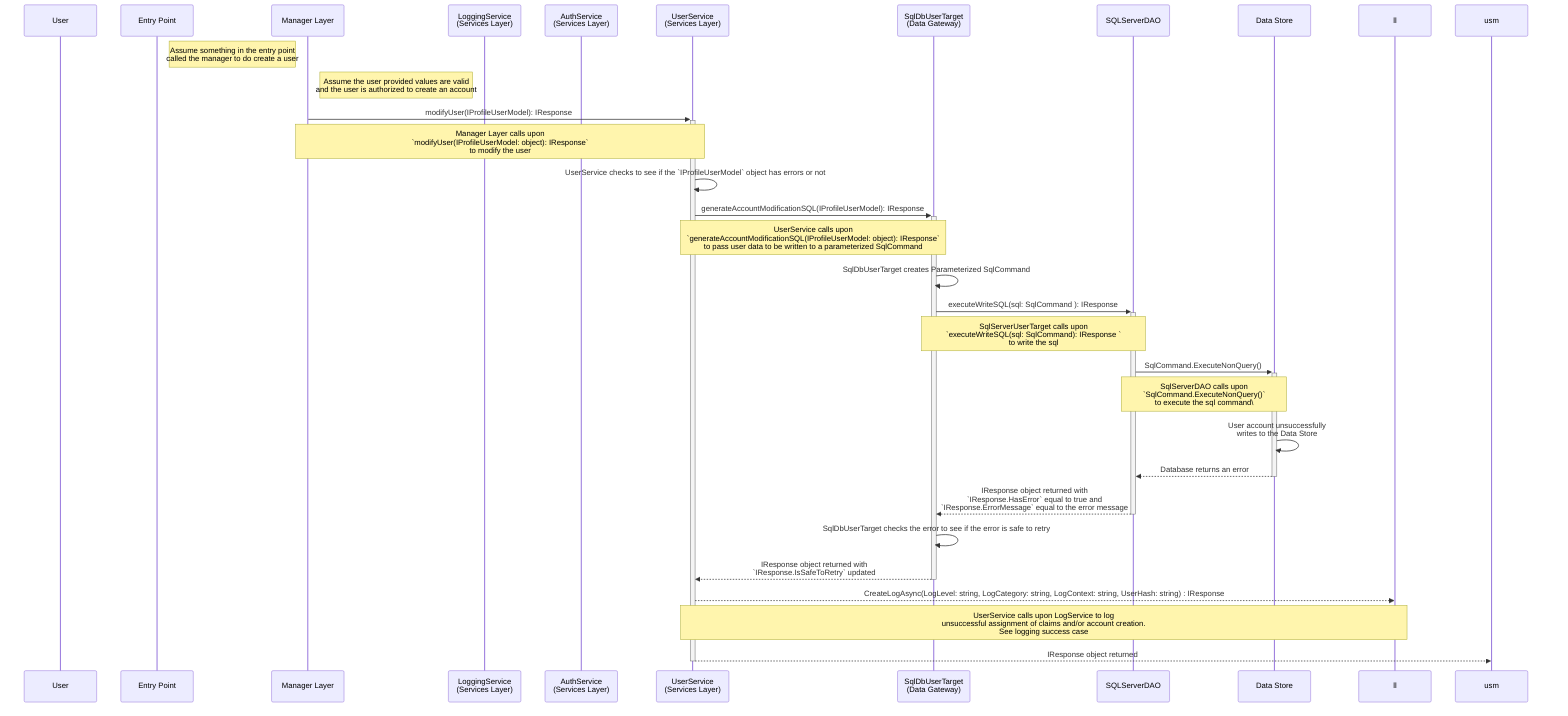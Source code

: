 sequenceDiagram

    # MethodName(varaibleName : dataType) : ReturnType
    participant u as User
    participant e as Entry Point
    participant ml as Manager Layer
    participant ls as LoggingService<br>(Services Layer)
    participant as as AuthService<br>(Services Layer)
    participant uc as UserService<br>(Services Layer)
    participant dg as SqlDbUserTarget<br>(Data Gateway)
    participant da as SQLServerDAO
    participant ds as Data Store
    
    Note Right of e: Assume something in the entry point<br>called the manager to do create a user
    Note Right of ml: Assume the user provided values are valid<br>and the user is authorized to create an account

    ml->>+uc:  modifyUser(IProfileUserModel): IResponse
        Note over ml,uc: Manager Layer calls upon<br>`modifyUser(IProfileUserModel: object): IResponse`<br>to modify the user

    # UserService should check/ validate data passed through
    uc->>uc: UserService checks to see if the `IProfileUserModel` object has errors or not

    # Modify the user
     uc->>+dg: generateAccountModificationSQL(IProfileUserModel): IResponse
     Note over uc,dg: UserService calls upon<br>`generateAccountModificationSQL(IProfileUserModel: object): IResponse`<br>to pass user data to be written to a parameterized SqlCommand

    dg->>dg: SqlDbUserTarget creates Parameterized SqlCommand

    dg->>+da:  executeWriteSQL(sql: SqlCommand ): IResponse
    Note over dg,da: SqlServerUserTarget calls upon<br>`executeWriteSQL(sql: SqlCommand): IResponse `<br>to write the sql

    da->>+ds: SqlCommand.ExecuteNonQuery()
    Note over da,ds: SqlServerDAO calls upon<br>`SqlCommand.ExecuteNonQuery()`<br>to execute the sql command\

    ds->>ds: User account unsuccessfully<br>writes to the Data Store

    ds-->>-da: Database returns an error

    da-->>-dg: IResponse object returned with<br>`IResponse.HasError` equal to true and<br>`IResponse.ErrorMessage` equal to the error message 

    dg->>dg: SqlDbUserTarget checks the error to see if the error is safe to retry

    dg-->>-uc: IResponse object returned with<br>`IResponse.IsSafeToRetry` updated

    uc-->>ll: CreateLogAsync(LogLevel: string, LogCategory: string, LogContext: string, UserHash: string) : IResponse
    Note over uc,ll: UserService calls upon LogService to log<br>unsuccessful assignment of claims and/or account creation.<br>See logging success case

    uc-->>-usm: IResponse object returned